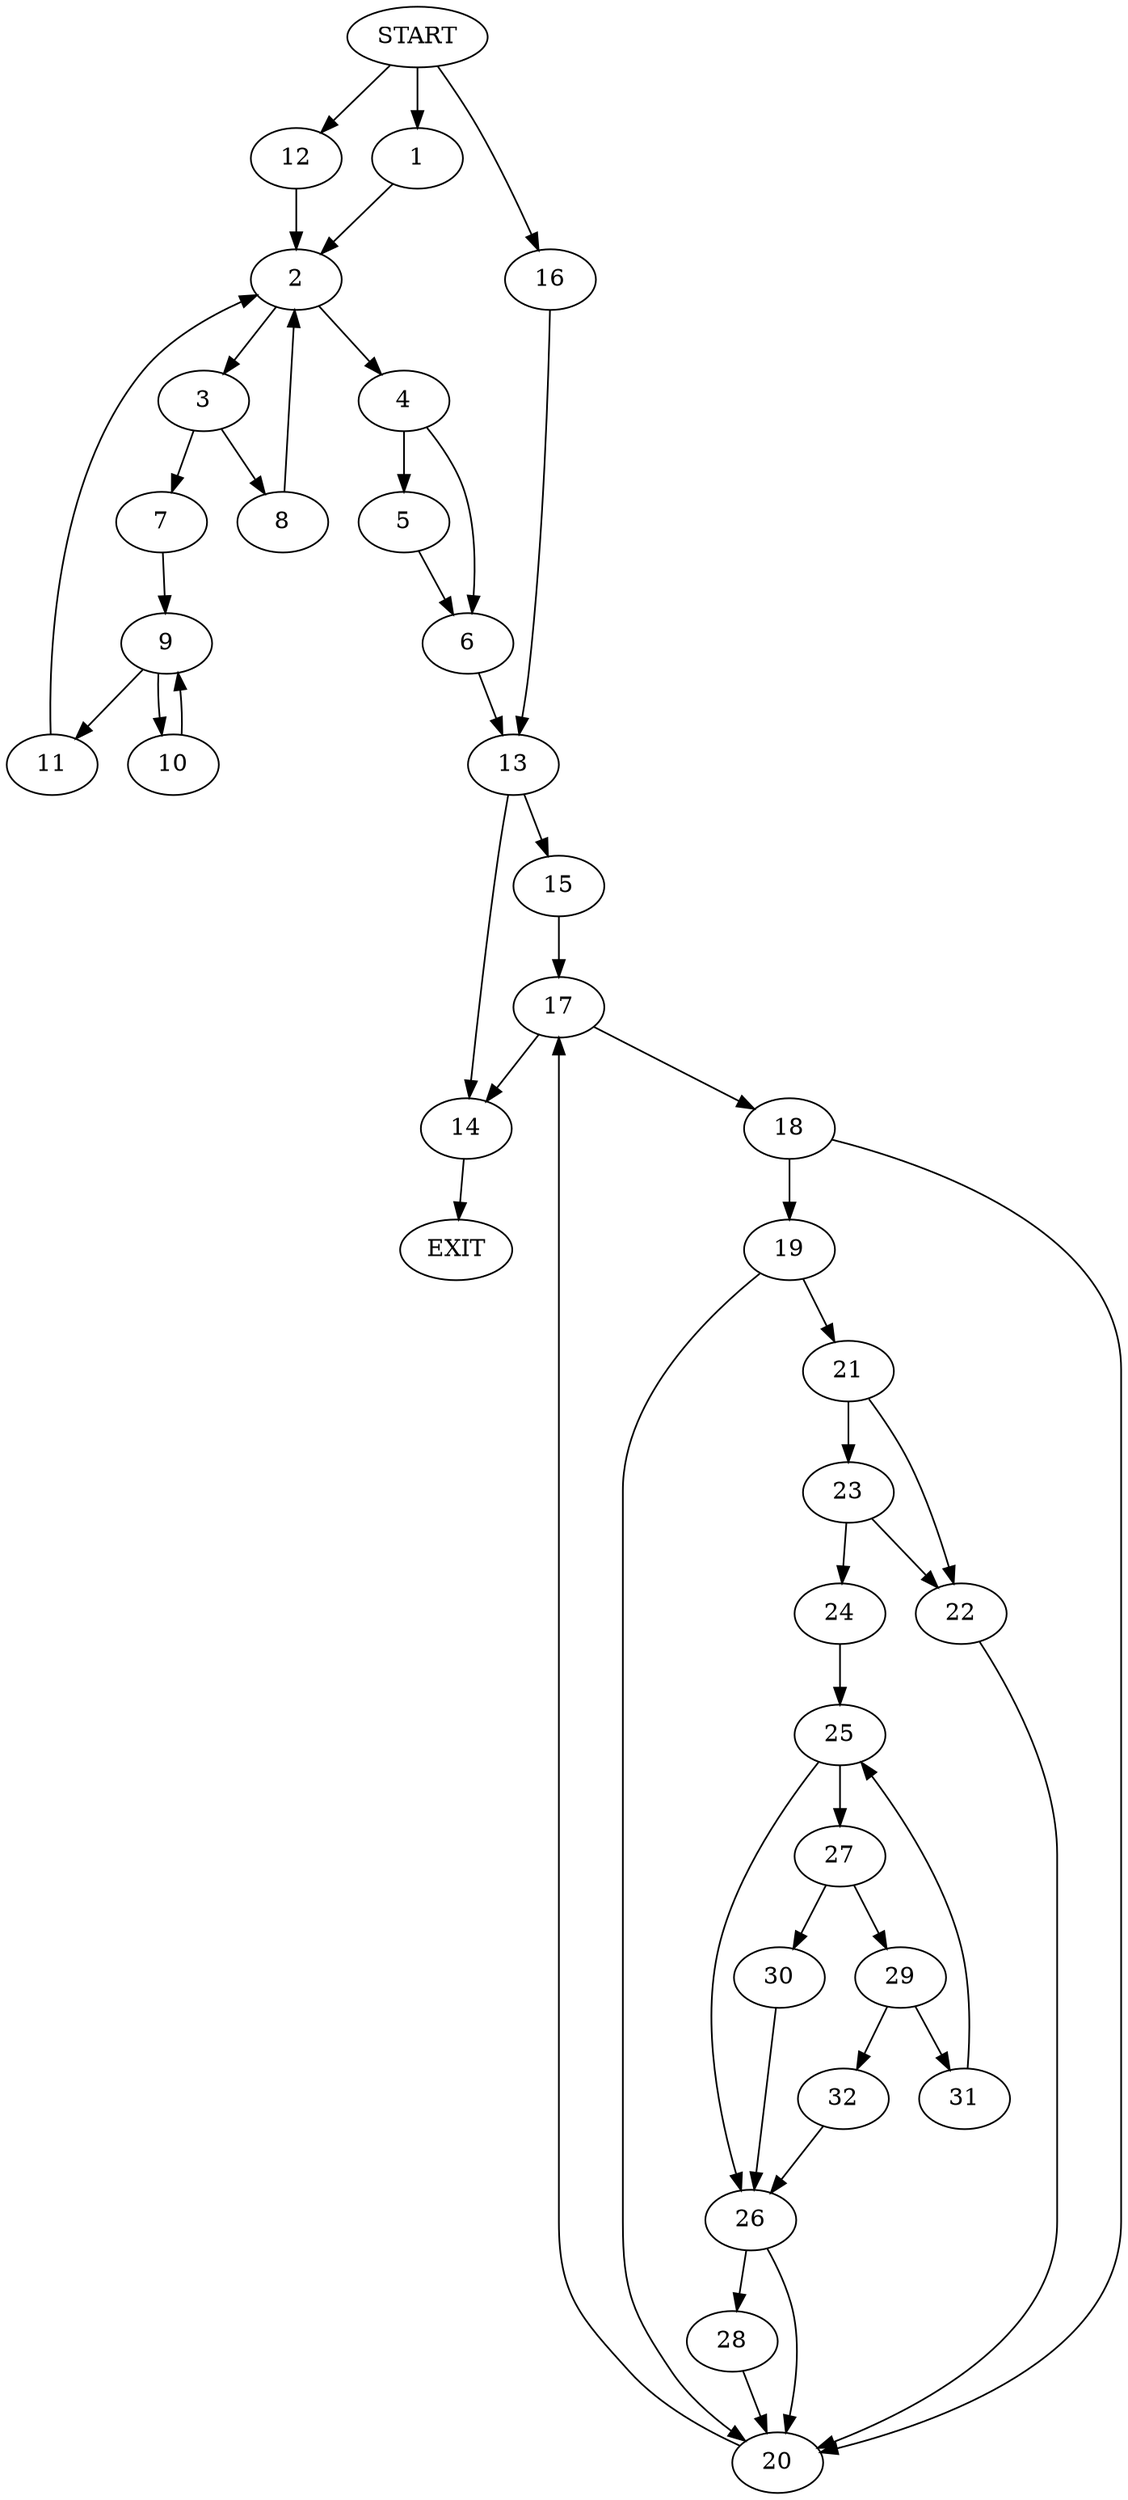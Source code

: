 digraph {
0 [label="START"]
33 [label="EXIT"]
0 -> 1
1 -> 2
2 -> 3
2 -> 4
4 -> 5
4 -> 6
3 -> 7
3 -> 8
8 -> 2
7 -> 9
9 -> 10
9 -> 11
10 -> 9
11 -> 2
0 -> 12
12 -> 2
5 -> 6
6 -> 13
13 -> 14
13 -> 15
0 -> 16
16 -> 13
15 -> 17
14 -> 33
17 -> 18
17 -> 14
18 -> 19
18 -> 20
20 -> 17
19 -> 21
19 -> 20
21 -> 22
21 -> 23
22 -> 20
23 -> 22
23 -> 24
24 -> 25
25 -> 26
25 -> 27
26 -> 20
26 -> 28
27 -> 29
27 -> 30
29 -> 31
29 -> 32
30 -> 26
31 -> 25
32 -> 26
28 -> 20
}
